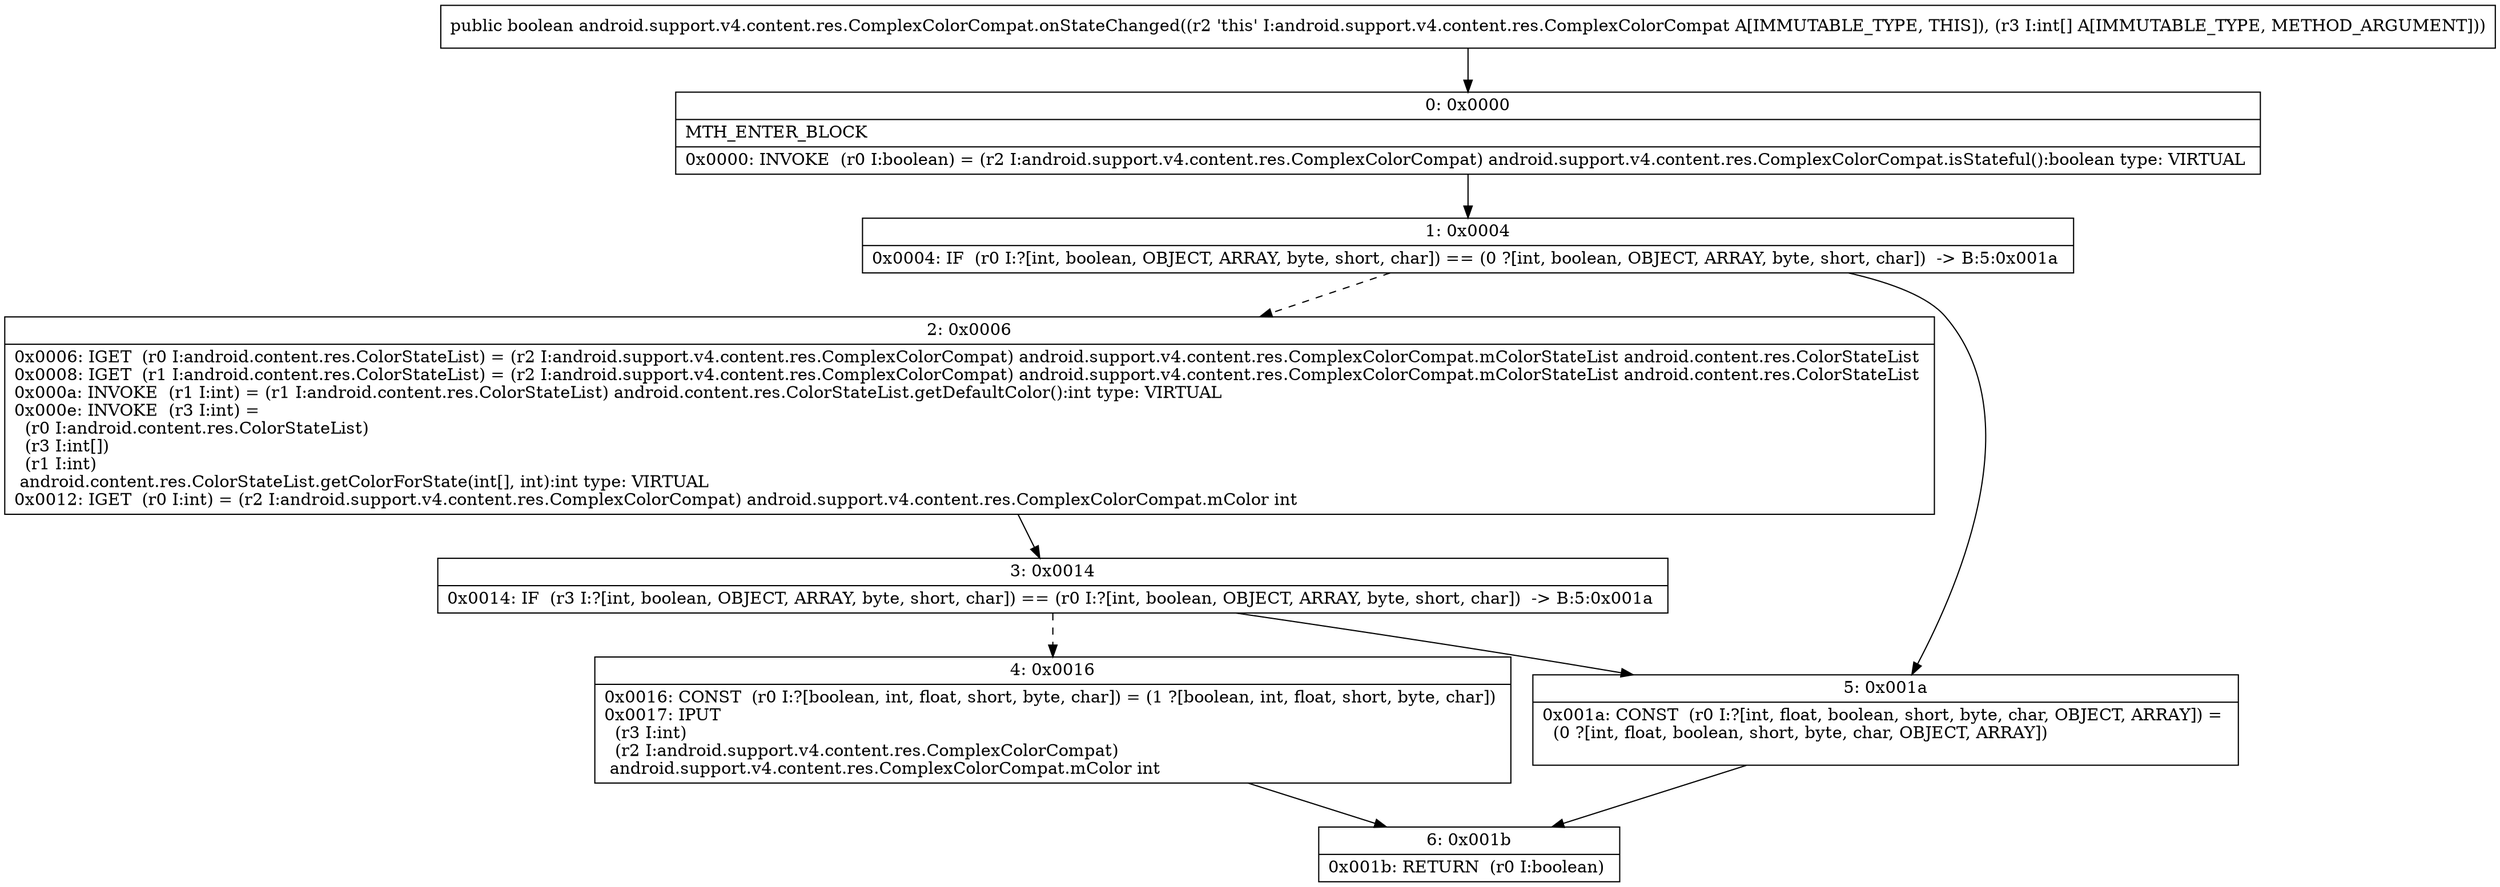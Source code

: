 digraph "CFG forandroid.support.v4.content.res.ComplexColorCompat.onStateChanged([I)Z" {
Node_0 [shape=record,label="{0\:\ 0x0000|MTH_ENTER_BLOCK\l|0x0000: INVOKE  (r0 I:boolean) = (r2 I:android.support.v4.content.res.ComplexColorCompat) android.support.v4.content.res.ComplexColorCompat.isStateful():boolean type: VIRTUAL \l}"];
Node_1 [shape=record,label="{1\:\ 0x0004|0x0004: IF  (r0 I:?[int, boolean, OBJECT, ARRAY, byte, short, char]) == (0 ?[int, boolean, OBJECT, ARRAY, byte, short, char])  \-\> B:5:0x001a \l}"];
Node_2 [shape=record,label="{2\:\ 0x0006|0x0006: IGET  (r0 I:android.content.res.ColorStateList) = (r2 I:android.support.v4.content.res.ComplexColorCompat) android.support.v4.content.res.ComplexColorCompat.mColorStateList android.content.res.ColorStateList \l0x0008: IGET  (r1 I:android.content.res.ColorStateList) = (r2 I:android.support.v4.content.res.ComplexColorCompat) android.support.v4.content.res.ComplexColorCompat.mColorStateList android.content.res.ColorStateList \l0x000a: INVOKE  (r1 I:int) = (r1 I:android.content.res.ColorStateList) android.content.res.ColorStateList.getDefaultColor():int type: VIRTUAL \l0x000e: INVOKE  (r3 I:int) = \l  (r0 I:android.content.res.ColorStateList)\l  (r3 I:int[])\l  (r1 I:int)\l android.content.res.ColorStateList.getColorForState(int[], int):int type: VIRTUAL \l0x0012: IGET  (r0 I:int) = (r2 I:android.support.v4.content.res.ComplexColorCompat) android.support.v4.content.res.ComplexColorCompat.mColor int \l}"];
Node_3 [shape=record,label="{3\:\ 0x0014|0x0014: IF  (r3 I:?[int, boolean, OBJECT, ARRAY, byte, short, char]) == (r0 I:?[int, boolean, OBJECT, ARRAY, byte, short, char])  \-\> B:5:0x001a \l}"];
Node_4 [shape=record,label="{4\:\ 0x0016|0x0016: CONST  (r0 I:?[boolean, int, float, short, byte, char]) = (1 ?[boolean, int, float, short, byte, char]) \l0x0017: IPUT  \l  (r3 I:int)\l  (r2 I:android.support.v4.content.res.ComplexColorCompat)\l android.support.v4.content.res.ComplexColorCompat.mColor int \l}"];
Node_5 [shape=record,label="{5\:\ 0x001a|0x001a: CONST  (r0 I:?[int, float, boolean, short, byte, char, OBJECT, ARRAY]) = \l  (0 ?[int, float, boolean, short, byte, char, OBJECT, ARRAY])\l \l}"];
Node_6 [shape=record,label="{6\:\ 0x001b|0x001b: RETURN  (r0 I:boolean) \l}"];
MethodNode[shape=record,label="{public boolean android.support.v4.content.res.ComplexColorCompat.onStateChanged((r2 'this' I:android.support.v4.content.res.ComplexColorCompat A[IMMUTABLE_TYPE, THIS]), (r3 I:int[] A[IMMUTABLE_TYPE, METHOD_ARGUMENT])) }"];
MethodNode -> Node_0;
Node_0 -> Node_1;
Node_1 -> Node_2[style=dashed];
Node_1 -> Node_5;
Node_2 -> Node_3;
Node_3 -> Node_4[style=dashed];
Node_3 -> Node_5;
Node_4 -> Node_6;
Node_5 -> Node_6;
}

